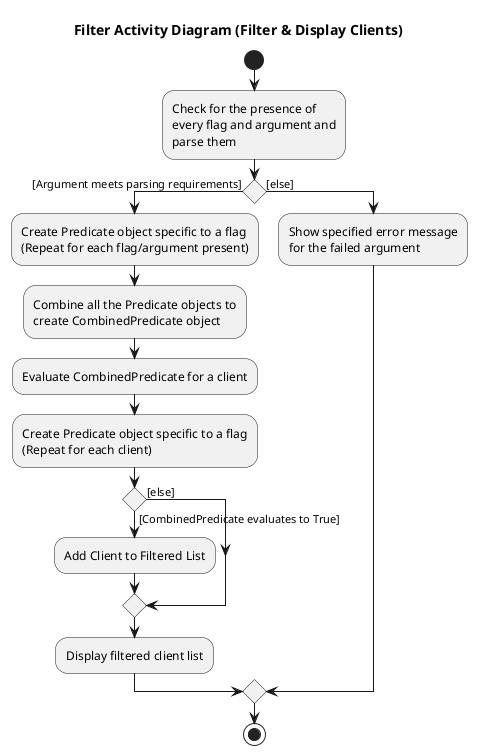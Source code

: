 @startuml
'https://plantuml.com/activity-diagram-beta
title Filter Activity Diagram (Filter & Display Clients)
start
:Check for the presence of
every flag and argument and
parse them;
if () then ([Argument meets parsing requirements])
    :Create Predicate object specific to a flag
    (Repeat for each flag/argument present);

    :Combine all the Predicate objects to
    create CombinedPredicate object;

    :Evaluate CombinedPredicate for a client;
    :Create Predicate object specific to a flag
    (Repeat for each client);

    if () then ([CombinedPredicate evaluates to True])
        :Add Client to Filtered List;
    else ([else])

    endif
    :Display filtered client list;
else ([else])
    :Show specified error message
    for the failed argument;
endif
stop
@enduml
